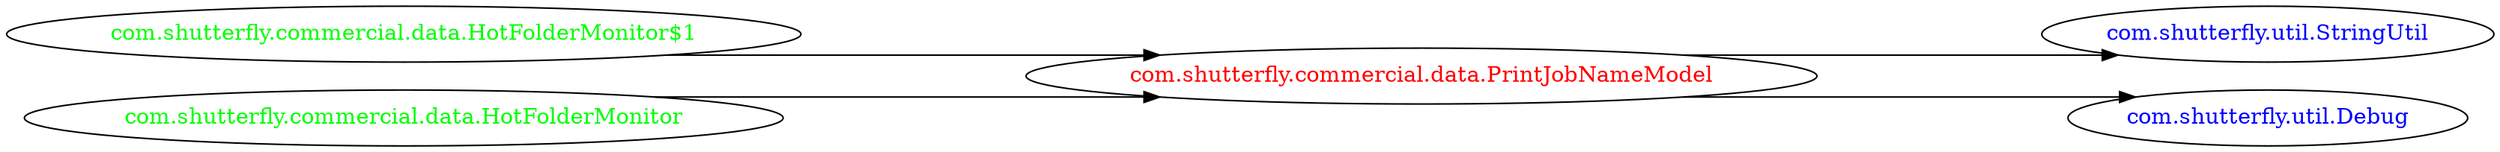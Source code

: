 digraph dependencyGraph {
 concentrate=true;
 ranksep="2.0";
 rankdir="LR"; 
 splines="ortho";
"com.shutterfly.commercial.data.PrintJobNameModel" [fontcolor="red"];
"com.shutterfly.util.StringUtil" [ fontcolor="blue" ];
"com.shutterfly.commercial.data.PrintJobNameModel"->"com.shutterfly.util.StringUtil";
"com.shutterfly.util.Debug" [ fontcolor="blue" ];
"com.shutterfly.commercial.data.PrintJobNameModel"->"com.shutterfly.util.Debug";
"com.shutterfly.commercial.data.HotFolderMonitor$1" [ fontcolor="green" ];
"com.shutterfly.commercial.data.HotFolderMonitor$1"->"com.shutterfly.commercial.data.PrintJobNameModel";
"com.shutterfly.commercial.data.HotFolderMonitor" [ fontcolor="green" ];
"com.shutterfly.commercial.data.HotFolderMonitor"->"com.shutterfly.commercial.data.PrintJobNameModel";
}